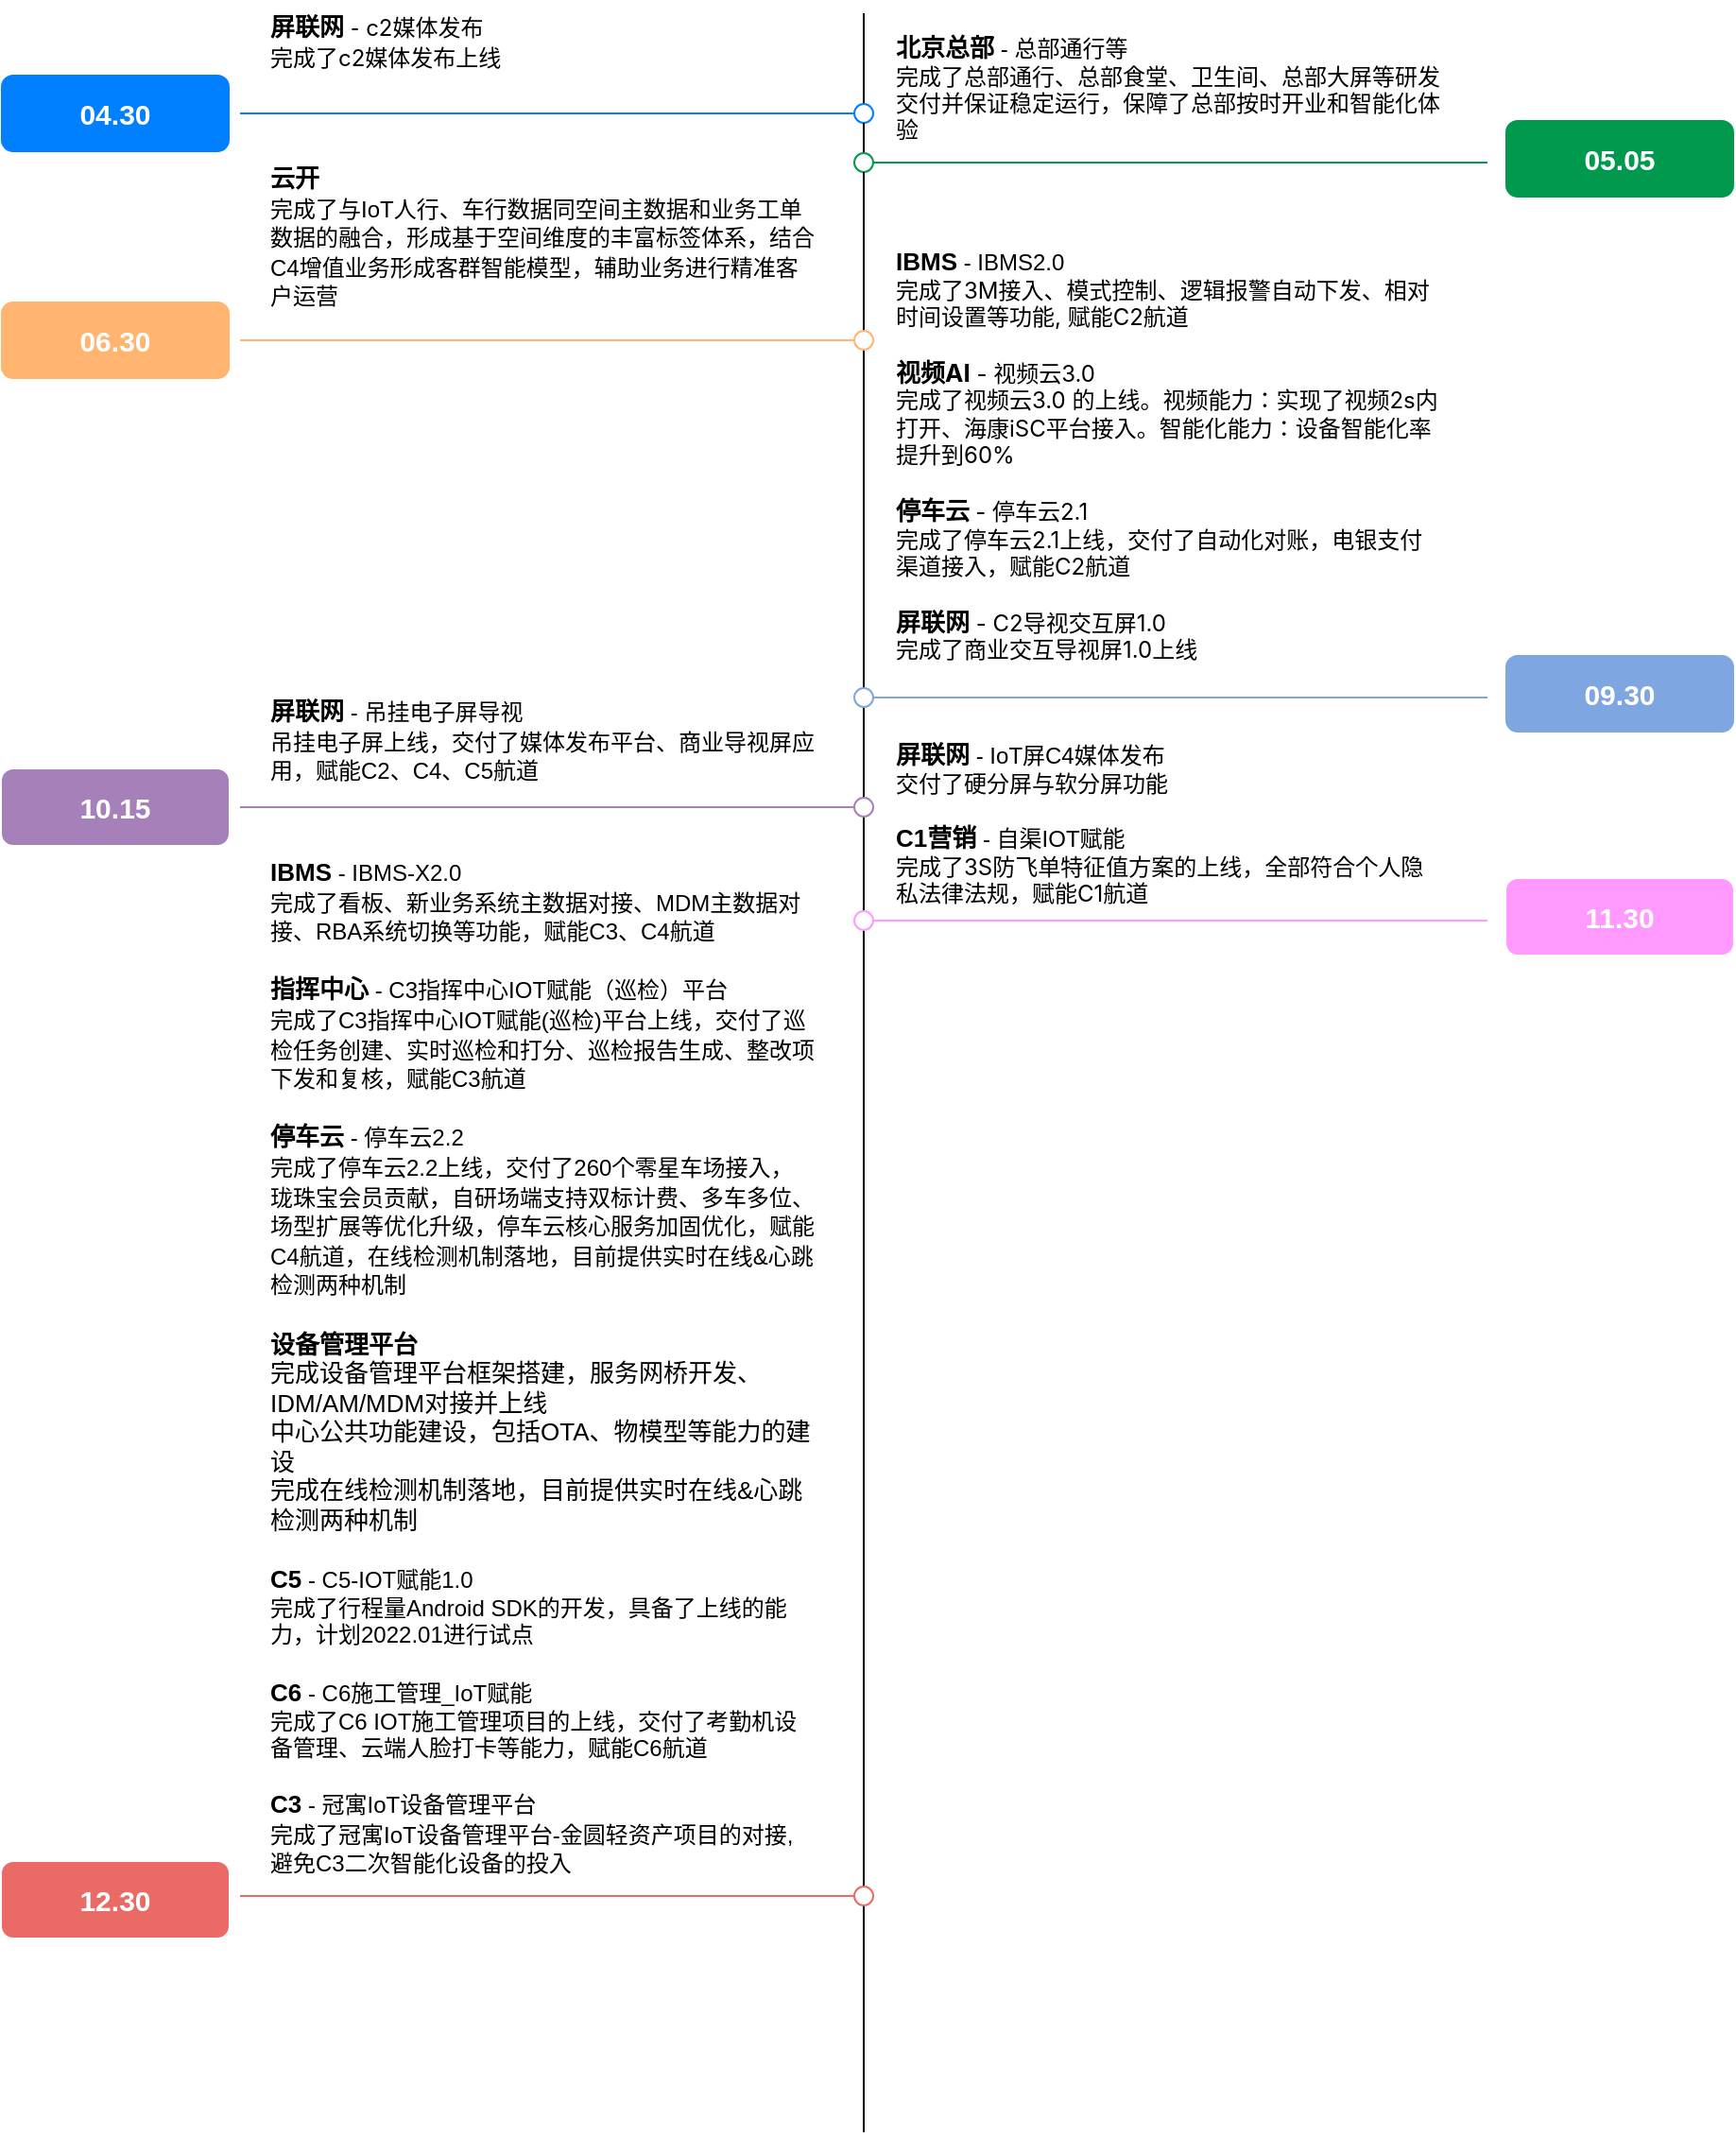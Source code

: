 <mxfile version="16.1.0" type="github">
  <diagram id="U9XBmQG3W3s0wvWKvl6n" name="Page-1">
    <mxGraphModel dx="1298" dy="834" grid="0" gridSize="10" guides="1" tooltips="1" connect="1" arrows="1" fold="1" page="0" pageScale="1" pageWidth="1169" pageHeight="827" background="#ffffff" math="0" shadow="0">
      <root>
        <mxCell id="0" />
        <mxCell id="1" parent="0" />
        <mxCell id="127NM03Vpmz33mGlXqdl-1" value="" style="endArrow=none;html=1;rounded=0;startArrow=none;" edge="1" parent="1" source="127NM03Vpmz33mGlXqdl-2">
          <mxGeometry width="50" height="50" relative="1" as="geometry">
            <mxPoint x="570" y="275" as="sourcePoint" />
            <mxPoint x="570" y="50" as="targetPoint" />
          </mxGeometry>
        </mxCell>
        <mxCell id="127NM03Vpmz33mGlXqdl-2" value="" style="ellipse;whiteSpace=wrap;html=1;aspect=fixed;strokeColor=#007FFF;" vertex="1" parent="1">
          <mxGeometry x="565" y="98" width="10" height="10" as="geometry" />
        </mxCell>
        <mxCell id="127NM03Vpmz33mGlXqdl-3" value="" style="endArrow=none;html=1;rounded=0;startArrow=none;" edge="1" parent="1" source="127NM03Vpmz33mGlXqdl-11" target="127NM03Vpmz33mGlXqdl-2">
          <mxGeometry width="50" height="50" relative="1" as="geometry">
            <mxPoint x="570" y="275" as="sourcePoint" />
            <mxPoint x="570" y="75" as="targetPoint" />
          </mxGeometry>
        </mxCell>
        <mxCell id="127NM03Vpmz33mGlXqdl-4" value="" style="endArrow=none;html=1;rounded=0;entryX=0;entryY=0.5;entryDx=0;entryDy=0;fillColor=#1ba1e2;strokeColor=#007FFF;" edge="1" parent="1">
          <mxGeometry width="50" height="50" relative="1" as="geometry">
            <mxPoint x="240" y="103" as="sourcePoint" />
            <mxPoint x="565" y="103" as="targetPoint" />
          </mxGeometry>
        </mxCell>
        <mxCell id="127NM03Vpmz33mGlXqdl-7" value="04.30" style="rounded=1;whiteSpace=wrap;html=1;fontSize=15;fontStyle=1;fillColor=#007FFF;fontColor=#ffffff;strokeColor=#007FFF;" vertex="1" parent="1">
          <mxGeometry x="114" y="83" width="120" height="40" as="geometry" />
        </mxCell>
        <mxCell id="127NM03Vpmz33mGlXqdl-9" value="&lt;font style=&quot;font-size: 13px&quot;&gt;&lt;b&gt;屏联网&lt;/b&gt; -&amp;nbsp;&lt;span style=&quot;font-size: 12px ; font-family: &amp;#34;larkhacksafarifont&amp;#34; , &amp;#34;larkemojifont&amp;#34; , &amp;#34;larkchinesequote&amp;#34; , &amp;#34;blinkmacsystemfont&amp;#34; , &amp;#34;helvetica neue&amp;#34; , &amp;#34;arial&amp;#34; , &amp;#34;segoe ui&amp;#34; , &amp;#34;pingfang sc&amp;#34; , &amp;#34;microsoft yahei&amp;#34; , &amp;#34;hiragino sans gb&amp;#34; , sans-serif , &amp;#34;apple color emoji&amp;#34; , &amp;#34;segoe ui emoji&amp;#34; , &amp;#34;segoe ui symbol&amp;#34; , &amp;#34;noto color emoji&amp;#34;&quot;&gt;c2媒体发布&lt;br&gt;&lt;/span&gt;&lt;span style=&quot;font-family: &amp;#34;larkhacksafarifont&amp;#34; , &amp;#34;larkemojifont&amp;#34; , &amp;#34;larkchinesequote&amp;#34; , &amp;#34;blinkmacsystemfont&amp;#34; , &amp;#34;helvetica neue&amp;#34; , &amp;#34;arial&amp;#34; , &amp;#34;segoe ui&amp;#34; , &amp;#34;pingfang sc&amp;#34; , &amp;#34;microsoft yahei&amp;#34; , &amp;#34;hiragino sans gb&amp;#34; , sans-serif , &amp;#34;apple color emoji&amp;#34; , &amp;#34;segoe ui emoji&amp;#34; , &amp;#34;segoe ui symbol&amp;#34; , &amp;#34;noto color emoji&amp;#34; ; font-size: 12px&quot;&gt;完成了c2媒体发布上线&lt;/span&gt;&lt;span style=&quot;font-size: 12px ; font-family: &amp;#34;larkhacksafarifont&amp;#34; , &amp;#34;larkemojifont&amp;#34; , &amp;#34;larkchinesequote&amp;#34; , &amp;#34;blinkmacsystemfont&amp;#34; , &amp;#34;helvetica neue&amp;#34; , &amp;#34;arial&amp;#34; , &amp;#34;segoe ui&amp;#34; , &amp;#34;pingfang sc&amp;#34; , &amp;#34;microsoft yahei&amp;#34; , &amp;#34;hiragino sans gb&amp;#34; , sans-serif , &amp;#34;apple color emoji&amp;#34; , &amp;#34;segoe ui emoji&amp;#34; , &amp;#34;segoe ui symbol&amp;#34; , &amp;#34;noto color emoji&amp;#34;&quot;&gt;&lt;br&gt;&lt;/span&gt;&lt;/font&gt;" style="text;html=1;strokeColor=none;fillColor=none;align=left;verticalAlign=top;whiteSpace=wrap;rounded=0;" vertex="1" parent="1">
          <mxGeometry x="254" y="43" width="290" height="40" as="geometry" />
        </mxCell>
        <mxCell id="127NM03Vpmz33mGlXqdl-11" value="" style="ellipse;whiteSpace=wrap;html=1;aspect=fixed;strokeColor=#00994D;" vertex="1" parent="1">
          <mxGeometry x="565" y="124" width="10" height="10" as="geometry" />
        </mxCell>
        <mxCell id="127NM03Vpmz33mGlXqdl-12" value="" style="endArrow=none;html=1;rounded=0;" edge="1" parent="1" target="127NM03Vpmz33mGlXqdl-11">
          <mxGeometry width="50" height="50" relative="1" as="geometry">
            <mxPoint x="570" y="1171" as="sourcePoint" />
            <mxPoint x="570" y="108" as="targetPoint" />
          </mxGeometry>
        </mxCell>
        <mxCell id="127NM03Vpmz33mGlXqdl-13" value="" style="endArrow=none;html=1;rounded=0;entryX=0;entryY=0.5;entryDx=0;entryDy=0;strokeColor=#00994D;" edge="1" parent="1">
          <mxGeometry width="50" height="50" relative="1" as="geometry">
            <mxPoint x="575" y="129" as="sourcePoint" />
            <mxPoint x="900" y="129" as="targetPoint" />
          </mxGeometry>
        </mxCell>
        <mxCell id="127NM03Vpmz33mGlXqdl-14" value="05.05" style="rounded=1;whiteSpace=wrap;html=1;fontSize=15;fontStyle=1;strokeColor=#00994D;fillColor=#00994D;fontColor=#FFFFFF;" vertex="1" parent="1">
          <mxGeometry x="910" y="107" width="120" height="40" as="geometry" />
        </mxCell>
        <mxCell id="127NM03Vpmz33mGlXqdl-15" value="&lt;font style=&quot;font-size: 12px&quot;&gt;&lt;b style=&quot;font-size: 13px&quot;&gt;北京总部&lt;/b&gt;&lt;font style=&quot;font-size: 12px&quot;&gt; - &lt;font style=&quot;font-size: 12px&quot;&gt;总部通行等&lt;/font&gt;&lt;br&gt;&lt;/font&gt;&lt;/font&gt;&lt;div id=&quot;_rWEobG3h&quot; class=&quot;editor-block text-block block-align-center hover focused&quot;&gt;&lt;div class=&quot;block-content text-element&quot;&gt;&lt;span class=&quot;&quot; style=&quot;font-family: &amp;#34;larkhacksafarifont&amp;#34; , &amp;#34;larkemojifont&amp;#34; , &amp;#34;larkchinesequote&amp;#34; , &amp;#34;blinkmacsystemfont&amp;#34; , &amp;#34;helvetica neue&amp;#34; , &amp;#34;arial&amp;#34; , &amp;#34;segoe ui&amp;#34; , &amp;#34;pingfang sc&amp;#34; , &amp;#34;microsoft yahei&amp;#34; , &amp;#34;hiragino sans gb&amp;#34; , sans-serif , &amp;#34;apple color emoji&amp;#34; , &amp;#34;segoe ui emoji&amp;#34; , &amp;#34;segoe ui symbol&amp;#34; , &amp;#34;noto color emoji&amp;#34;&quot;&gt;&lt;font style=&quot;font-size: 12px&quot;&gt;&lt;div id=&quot;_omE1CHAQ&quot; class=&quot;editor-block text-block focused hover&quot;&gt;&lt;div class=&quot;block-content text-element&quot;&gt;&lt;span&gt;完成了总部通行、总部食堂、卫生间、总部大屏等研发交付并保证稳定运行，保障了总部按时开业和智能化体验&lt;/span&gt;&lt;br&gt;&lt;/div&gt;&lt;/div&gt;&lt;/font&gt;&lt;/span&gt;&lt;/div&gt;&lt;/div&gt;" style="text;html=1;strokeColor=none;fillColor=none;align=left;verticalAlign=top;whiteSpace=wrap;rounded=0;" vertex="1" parent="1">
          <mxGeometry x="585" y="54" width="290" height="70" as="geometry" />
        </mxCell>
        <mxCell id="127NM03Vpmz33mGlXqdl-17" value="" style="ellipse;whiteSpace=wrap;html=1;aspect=fixed;strokeColor=#FFB570;" vertex="1" parent="1">
          <mxGeometry x="565" y="218" width="10" height="10" as="geometry" />
        </mxCell>
        <mxCell id="127NM03Vpmz33mGlXqdl-18" value="" style="endArrow=none;html=1;rounded=0;entryX=0;entryY=0.5;entryDx=0;entryDy=0;strokeColor=#FFB570;" edge="1" parent="1" target="127NM03Vpmz33mGlXqdl-17">
          <mxGeometry width="50" height="50" relative="1" as="geometry">
            <mxPoint x="240" y="223" as="sourcePoint" />
            <mxPoint x="550" y="223" as="targetPoint" />
          </mxGeometry>
        </mxCell>
        <mxCell id="127NM03Vpmz33mGlXqdl-19" value="06.30" style="rounded=1;whiteSpace=wrap;html=1;fontSize=15;fontStyle=1;strokeColor=#FFB570;fillColor=#FFB570;fontColor=#FFFFFF;" vertex="1" parent="1">
          <mxGeometry x="114" y="203" width="120" height="40" as="geometry" />
        </mxCell>
        <mxCell id="127NM03Vpmz33mGlXqdl-20" value="&lt;font style=&quot;font-size: 13px&quot;&gt;&lt;b&gt;云开&lt;br&gt;&lt;/b&gt;&lt;div id=&quot;_cfNobIR1&quot; class=&quot;editor-block text-block focused hover&quot;&gt;&lt;div class=&quot;block-content text-element&quot;&gt;&lt;span class=&quot;&quot; style=&quot;font-size: 12px&quot;&gt;完成了与IoT人行、车行数据同空间主数据和业务工单数据的融合，形成基于空间维度的丰富标签体系，结合C4增值业务形成客群智能模型，辅助业务进行精准客户运营&lt;/span&gt;&lt;/div&gt;&lt;/div&gt;&lt;/font&gt;" style="text;html=1;strokeColor=none;fillColor=none;align=left;verticalAlign=top;whiteSpace=wrap;rounded=0;" vertex="1" parent="1">
          <mxGeometry x="254" y="123" width="290" height="90" as="geometry" />
        </mxCell>
        <mxCell id="127NM03Vpmz33mGlXqdl-21" value="" style="ellipse;whiteSpace=wrap;html=1;aspect=fixed;strokeColor=#7EA6E0;" vertex="1" parent="1">
          <mxGeometry x="565" y="407" width="10" height="10" as="geometry" />
        </mxCell>
        <mxCell id="127NM03Vpmz33mGlXqdl-22" value="" style="endArrow=none;html=1;rounded=0;entryX=0;entryY=0.5;entryDx=0;entryDy=0;strokeColor=#7EA6E0;" edge="1" parent="1">
          <mxGeometry width="50" height="50" relative="1" as="geometry">
            <mxPoint x="575" y="412" as="sourcePoint" />
            <mxPoint x="900" y="412" as="targetPoint" />
          </mxGeometry>
        </mxCell>
        <mxCell id="127NM03Vpmz33mGlXqdl-23" value="09.30" style="rounded=1;whiteSpace=wrap;html=1;fontSize=15;fontStyle=1;strokeColor=#7EA6E0;fillColor=#7EA6E0;fontColor=#FFFFFF;" vertex="1" parent="1">
          <mxGeometry x="910" y="390" width="120" height="40" as="geometry" />
        </mxCell>
        <mxCell id="127NM03Vpmz33mGlXqdl-24" value="&lt;font&gt;&lt;font style=&quot;font-size: 13px&quot;&gt;&lt;b&gt;IBMS&lt;/b&gt;&lt;/font&gt;&lt;font style=&quot;font-size: 12px&quot;&gt; - IBMS2.0&lt;br&gt;&lt;/font&gt;&lt;/font&gt;&lt;div id=&quot;_rWEobG3h&quot; class=&quot;editor-block text-block block-align-center hover focused&quot;&gt;&lt;div class=&quot;block-content text-element&quot;&gt;&lt;span class=&quot;&quot;&gt;&lt;font&gt;&lt;div id=&quot;_omE1CHAQ&quot; class=&quot;editor-block text-block focused hover&quot;&gt;&lt;div class=&quot;block-content text-element&quot;&gt;&lt;div id=&quot;_SmjxxDcZ&quot; class=&quot;editor-block text-block focused hover&quot;&gt;&lt;div class=&quot;block-content text-element&quot; style=&quot;font-family: &amp;#34;larkhacksafarifont&amp;#34; , &amp;#34;larkemojifont&amp;#34; , &amp;#34;larkchinesequote&amp;#34; , &amp;#34;blinkmacsystemfont&amp;#34; , &amp;#34;helvetica neue&amp;#34; , &amp;#34;arial&amp;#34; , &amp;#34;segoe ui&amp;#34; , &amp;#34;pingfang sc&amp;#34; , &amp;#34;microsoft yahei&amp;#34; , &amp;#34;hiragino sans gb&amp;#34; , sans-serif , &amp;#34;apple color emoji&amp;#34; , &amp;#34;segoe ui emoji&amp;#34; , &amp;#34;segoe ui symbol&amp;#34; , &amp;#34;noto color emoji&amp;#34; ; font-size: 12px&quot;&gt;&lt;span class=&quot;&quot; style=&quot;font-family: &amp;#34;larkhacksafarifont&amp;#34; , &amp;#34;larkemojifont&amp;#34; , &amp;#34;larkchinesequote&amp;#34; , &amp;#34;blinkmacsystemfont&amp;#34; , &amp;#34;helvetica neue&amp;#34; , &amp;#34;arial&amp;#34; , &amp;#34;segoe ui&amp;#34; , &amp;#34;pingfang sc&amp;#34; , &amp;#34;microsoft yahei&amp;#34; , &amp;#34;hiragino sans gb&amp;#34; , sans-serif , &amp;#34;apple color emoji&amp;#34; , &amp;#34;segoe ui emoji&amp;#34; , &amp;#34;segoe ui symbol&amp;#34; , &amp;#34;noto color emoji&amp;#34;&quot;&gt;完成了3M接入&lt;/span&gt;&lt;span class=&quot;&quot;&gt;、&lt;/span&gt;&lt;span class=&quot;&quot; style=&quot;font-family: &amp;#34;larkhacksafarifont&amp;#34; , &amp;#34;larkemojifont&amp;#34; , &amp;#34;larkchinesequote&amp;#34; , &amp;#34;blinkmacsystemfont&amp;#34; , &amp;#34;helvetica neue&amp;#34; , &amp;#34;arial&amp;#34; , &amp;#34;segoe ui&amp;#34; , &amp;#34;pingfang sc&amp;#34; , &amp;#34;microsoft yahei&amp;#34; , &amp;#34;hiragino sans gb&amp;#34; , sans-serif , &amp;#34;apple color emoji&amp;#34; , &amp;#34;segoe ui emoji&amp;#34; , &amp;#34;segoe ui symbol&amp;#34; , &amp;#34;noto color emoji&amp;#34;&quot;&gt;模式控制&lt;/span&gt;&lt;span class=&quot;&quot;&gt;、&lt;/span&gt;&lt;span class=&quot;&quot; style=&quot;font-family: &amp;#34;larkhacksafarifont&amp;#34; , &amp;#34;larkemojifont&amp;#34; , &amp;#34;larkchinesequote&amp;#34; , &amp;#34;blinkmacsystemfont&amp;#34; , &amp;#34;helvetica neue&amp;#34; , &amp;#34;arial&amp;#34; , &amp;#34;segoe ui&amp;#34; , &amp;#34;pingfang sc&amp;#34; , &amp;#34;microsoft yahei&amp;#34; , &amp;#34;hiragino sans gb&amp;#34; , sans-serif , &amp;#34;apple color emoji&amp;#34; , &amp;#34;segoe ui emoji&amp;#34; , &amp;#34;segoe ui symbol&amp;#34; , &amp;#34;noto color emoji&amp;#34;&quot;&gt;逻辑报警自动下发&lt;/span&gt;&lt;span class=&quot;&quot;&gt;、&lt;/span&gt;&lt;span class=&quot;&quot; style=&quot;font-family: &amp;#34;larkhacksafarifont&amp;#34; , &amp;#34;larkemojifont&amp;#34; , &amp;#34;larkchinesequote&amp;#34; , &amp;#34;blinkmacsystemfont&amp;#34; , &amp;#34;helvetica neue&amp;#34; , &amp;#34;arial&amp;#34; , &amp;#34;segoe ui&amp;#34; , &amp;#34;pingfang sc&amp;#34; , &amp;#34;microsoft yahei&amp;#34; , &amp;#34;hiragino sans gb&amp;#34; , sans-serif , &amp;#34;apple color emoji&amp;#34; , &amp;#34;segoe ui emoji&amp;#34; , &amp;#34;segoe ui symbol&amp;#34; , &amp;#34;noto color emoji&amp;#34;&quot;&gt;相对时间设置等功能, 赋能C2航道&lt;/span&gt;&lt;/div&gt;&lt;div class=&quot;block-content text-element&quot; style=&quot;font-family: &amp;#34;larkhacksafarifont&amp;#34; , &amp;#34;larkemojifont&amp;#34; , &amp;#34;larkchinesequote&amp;#34; , &amp;#34;blinkmacsystemfont&amp;#34; , &amp;#34;helvetica neue&amp;#34; , &amp;#34;arial&amp;#34; , &amp;#34;segoe ui&amp;#34; , &amp;#34;pingfang sc&amp;#34; , &amp;#34;microsoft yahei&amp;#34; , &amp;#34;hiragino sans gb&amp;#34; , sans-serif , &amp;#34;apple color emoji&amp;#34; , &amp;#34;segoe ui emoji&amp;#34; , &amp;#34;segoe ui symbol&amp;#34; , &amp;#34;noto color emoji&amp;#34; ; font-size: 12px&quot;&gt;&lt;span class=&quot;&quot; style=&quot;font-family: &amp;#34;larkhacksafarifont&amp;#34; , &amp;#34;larkemojifont&amp;#34; , &amp;#34;larkchinesequote&amp;#34; , &amp;#34;blinkmacsystemfont&amp;#34; , &amp;#34;helvetica neue&amp;#34; , &amp;#34;arial&amp;#34; , &amp;#34;segoe ui&amp;#34; , &amp;#34;pingfang sc&amp;#34; , &amp;#34;microsoft yahei&amp;#34; , &amp;#34;hiragino sans gb&amp;#34; , sans-serif , &amp;#34;apple color emoji&amp;#34; , &amp;#34;segoe ui emoji&amp;#34; , &amp;#34;segoe ui symbol&amp;#34; , &amp;#34;noto color emoji&amp;#34;&quot;&gt;&lt;br&gt;&lt;/span&gt;&lt;/div&gt;&lt;div class=&quot;block-content text-element&quot; style=&quot;font-family: &amp;#34;larkhacksafarifont&amp;#34; , &amp;#34;larkemojifont&amp;#34; , &amp;#34;larkchinesequote&amp;#34; , &amp;#34;blinkmacsystemfont&amp;#34; , &amp;#34;helvetica neue&amp;#34; , &amp;#34;arial&amp;#34; , &amp;#34;segoe ui&amp;#34; , &amp;#34;pingfang sc&amp;#34; , &amp;#34;microsoft yahei&amp;#34; , &amp;#34;hiragino sans gb&amp;#34; , sans-serif , &amp;#34;apple color emoji&amp;#34; , &amp;#34;segoe ui emoji&amp;#34; , &amp;#34;segoe ui symbol&amp;#34; , &amp;#34;noto color emoji&amp;#34;&quot;&gt;&lt;span class=&quot;&quot; style=&quot;font-family: &amp;#34;larkhacksafarifont&amp;#34; , &amp;#34;larkemojifont&amp;#34; , &amp;#34;larkchinesequote&amp;#34; , &amp;#34;blinkmacsystemfont&amp;#34; , &amp;#34;helvetica neue&amp;#34; , &amp;#34;arial&amp;#34; , &amp;#34;segoe ui&amp;#34; , &amp;#34;pingfang sc&amp;#34; , &amp;#34;microsoft yahei&amp;#34; , &amp;#34;hiragino sans gb&amp;#34; , sans-serif , &amp;#34;apple color emoji&amp;#34; , &amp;#34;segoe ui emoji&amp;#34; , &amp;#34;segoe ui symbol&amp;#34; , &amp;#34;noto color emoji&amp;#34;&quot;&gt;&lt;b&gt;&lt;font style=&quot;font-size: 13px&quot;&gt;视频AI&lt;/font&gt;&lt;/b&gt; - 视频云3.0&lt;/span&gt;&lt;/div&gt;&lt;div class=&quot;block-content text-element&quot;&gt;&lt;span class=&quot;&quot;&gt;&lt;div id=&quot;_ofBOjhDm&quot; class=&quot;editor-block text-block hover focused&quot;&gt;&lt;div class=&quot;block-content text-element&quot; style=&quot;font-family: &amp;#34;larkhacksafarifont&amp;#34; , &amp;#34;larkemojifont&amp;#34; , &amp;#34;larkchinesequote&amp;#34; , &amp;#34;blinkmacsystemfont&amp;#34; , &amp;#34;helvetica neue&amp;#34; , &amp;#34;arial&amp;#34; , &amp;#34;segoe ui&amp;#34; , &amp;#34;pingfang sc&amp;#34; , &amp;#34;microsoft yahei&amp;#34; , &amp;#34;hiragino sans gb&amp;#34; , sans-serif , &amp;#34;apple color emoji&amp;#34; , &amp;#34;segoe ui emoji&amp;#34; , &amp;#34;segoe ui symbol&amp;#34; , &amp;#34;noto color emoji&amp;#34; ; font-size: 12px&quot;&gt;&lt;span class=&quot;&quot;&gt;完成了视频云3.0 的上线。视频能力：实现了视频2s内打开、海康iSC平台接入。智能化能力：设备智能化率提升到60%&lt;/span&gt;&lt;/div&gt;&lt;div class=&quot;block-content text-element&quot; style=&quot;font-family: &amp;#34;larkhacksafarifont&amp;#34; , &amp;#34;larkemojifont&amp;#34; , &amp;#34;larkchinesequote&amp;#34; , &amp;#34;blinkmacsystemfont&amp;#34; , &amp;#34;helvetica neue&amp;#34; , &amp;#34;arial&amp;#34; , &amp;#34;segoe ui&amp;#34; , &amp;#34;pingfang sc&amp;#34; , &amp;#34;microsoft yahei&amp;#34; , &amp;#34;hiragino sans gb&amp;#34; , sans-serif , &amp;#34;apple color emoji&amp;#34; , &amp;#34;segoe ui emoji&amp;#34; , &amp;#34;segoe ui symbol&amp;#34; , &amp;#34;noto color emoji&amp;#34; ; font-size: 12px&quot;&gt;&lt;span class=&quot;&quot;&gt;&lt;br&gt;&lt;/span&gt;&lt;/div&gt;&lt;div class=&quot;block-content text-element&quot; style=&quot;font-family: &amp;#34;larkhacksafarifont&amp;#34; , &amp;#34;larkemojifont&amp;#34; , &amp;#34;larkchinesequote&amp;#34; , &amp;#34;blinkmacsystemfont&amp;#34; , &amp;#34;helvetica neue&amp;#34; , &amp;#34;arial&amp;#34; , &amp;#34;segoe ui&amp;#34; , &amp;#34;pingfang sc&amp;#34; , &amp;#34;microsoft yahei&amp;#34; , &amp;#34;hiragino sans gb&amp;#34; , sans-serif , &amp;#34;apple color emoji&amp;#34; , &amp;#34;segoe ui emoji&amp;#34; , &amp;#34;segoe ui symbol&amp;#34; , &amp;#34;noto color emoji&amp;#34;&quot;&gt;&lt;span class=&quot;&quot;&gt;&lt;b&gt;&lt;font style=&quot;font-size: 13px&quot;&gt;停车云 &lt;/font&gt;&lt;/b&gt;- 停车云2.1&lt;/span&gt;&lt;/div&gt;&lt;div class=&quot;block-content text-element&quot;&gt;&lt;span class=&quot;&quot;&gt;&lt;div id=&quot;_CQt7VIIn&quot; class=&quot;editor-block text-block hover focused&quot;&gt;&lt;div class=&quot;block-content text-element&quot; style=&quot;font-family: &amp;#34;larkhacksafarifont&amp;#34; , &amp;#34;larkemojifont&amp;#34; , &amp;#34;larkchinesequote&amp;#34; , &amp;#34;blinkmacsystemfont&amp;#34; , &amp;#34;helvetica neue&amp;#34; , &amp;#34;arial&amp;#34; , &amp;#34;segoe ui&amp;#34; , &amp;#34;pingfang sc&amp;#34; , &amp;#34;microsoft yahei&amp;#34; , &amp;#34;hiragino sans gb&amp;#34; , sans-serif , &amp;#34;apple color emoji&amp;#34; , &amp;#34;segoe ui emoji&amp;#34; , &amp;#34;segoe ui symbol&amp;#34; , &amp;#34;noto color emoji&amp;#34; ; font-size: 12px&quot;&gt;&lt;span class=&quot;&quot;&gt;完成了停车云2.1上线，交付了自动化对账，电银支付渠道接入，赋能C2航道&lt;/span&gt;&lt;/div&gt;&lt;div class=&quot;block-content text-element&quot; style=&quot;font-family: &amp;#34;larkhacksafarifont&amp;#34; , &amp;#34;larkemojifont&amp;#34; , &amp;#34;larkchinesequote&amp;#34; , &amp;#34;blinkmacsystemfont&amp;#34; , &amp;#34;helvetica neue&amp;#34; , &amp;#34;arial&amp;#34; , &amp;#34;segoe ui&amp;#34; , &amp;#34;pingfang sc&amp;#34; , &amp;#34;microsoft yahei&amp;#34; , &amp;#34;hiragino sans gb&amp;#34; , sans-serif , &amp;#34;apple color emoji&amp;#34; , &amp;#34;segoe ui emoji&amp;#34; , &amp;#34;segoe ui symbol&amp;#34; , &amp;#34;noto color emoji&amp;#34; ; font-size: 12px&quot;&gt;&lt;span class=&quot;&quot;&gt;&lt;br&gt;&lt;/span&gt;&lt;/div&gt;&lt;div class=&quot;block-content text-element&quot; style=&quot;font-family: &amp;#34;larkhacksafarifont&amp;#34; , &amp;#34;larkemojifont&amp;#34; , &amp;#34;larkchinesequote&amp;#34; , &amp;#34;blinkmacsystemfont&amp;#34; , &amp;#34;helvetica neue&amp;#34; , &amp;#34;arial&amp;#34; , &amp;#34;segoe ui&amp;#34; , &amp;#34;pingfang sc&amp;#34; , &amp;#34;microsoft yahei&amp;#34; , &amp;#34;hiragino sans gb&amp;#34; , sans-serif , &amp;#34;apple color emoji&amp;#34; , &amp;#34;segoe ui emoji&amp;#34; , &amp;#34;segoe ui symbol&amp;#34; , &amp;#34;noto color emoji&amp;#34;&quot;&gt;&lt;span class=&quot;&quot;&gt;&lt;b&gt;&lt;font style=&quot;font-size: 13px&quot;&gt;屏联网&lt;/font&gt;&lt;/b&gt; -&amp;nbsp;C2导视交互屏1.0&lt;/span&gt;&lt;/div&gt;&lt;div class=&quot;block-content text-element&quot;&gt;&lt;span class=&quot;&quot;&gt;&lt;font face=&quot;larkhacksafarifont, larkemojifont, larkchinesequote, blinkmacsystemfont, helvetica neue, arial, segoe ui, pingfang sc, microsoft yahei, hiragino sans gb, sans-serif, apple color emoji, segoe ui emoji, segoe ui symbol, noto color emoji&quot;&gt;完成了商业交互导视屏1.0上线&lt;/font&gt;&lt;br&gt;&lt;/span&gt;&lt;/div&gt;&lt;/div&gt;&lt;/span&gt;&lt;/div&gt;&lt;/div&gt;&lt;/span&gt;&lt;/div&gt;&lt;/div&gt;&lt;/div&gt;&lt;/div&gt;&lt;/font&gt;&lt;/span&gt;&lt;/div&gt;&lt;/div&gt;" style="text;html=1;strokeColor=none;fillColor=none;align=left;verticalAlign=top;whiteSpace=wrap;rounded=0;" vertex="1" parent="1">
          <mxGeometry x="585" y="167" width="290" height="240" as="geometry" />
        </mxCell>
        <mxCell id="127NM03Vpmz33mGlXqdl-25" value="" style="ellipse;whiteSpace=wrap;html=1;aspect=fixed;strokeColor=#A680B8;" vertex="1" parent="1">
          <mxGeometry x="565" y="465" width="10" height="10" as="geometry" />
        </mxCell>
        <mxCell id="127NM03Vpmz33mGlXqdl-26" value="" style="endArrow=none;html=1;rounded=0;entryX=0;entryY=0.5;entryDx=0;entryDy=0;strokeColor=#A680B8;" edge="1" parent="1" target="127NM03Vpmz33mGlXqdl-25">
          <mxGeometry width="50" height="50" relative="1" as="geometry">
            <mxPoint x="240" y="470" as="sourcePoint" />
            <mxPoint x="550" y="470" as="targetPoint" />
          </mxGeometry>
        </mxCell>
        <mxCell id="127NM03Vpmz33mGlXqdl-27" value="10.15" style="rounded=1;whiteSpace=wrap;html=1;fontSize=15;fontStyle=1;strokeColor=none;fillColor=#A680B8;fontColor=#FFFFFF;" vertex="1" parent="1">
          <mxGeometry x="114" y="450" width="120" height="40" as="geometry" />
        </mxCell>
        <mxCell id="127NM03Vpmz33mGlXqdl-28" value="&lt;font&gt;&lt;b&gt;&lt;font style=&quot;font-size: 13px&quot;&gt;屏联网&lt;/font&gt;&lt;/b&gt; - &lt;span style=&quot;font-size: 12px&quot;&gt;吊挂电子屏导视&lt;/span&gt;&lt;br&gt;&lt;div id=&quot;_cfNobIR1&quot; class=&quot;editor-block text-block focused hover&quot; style=&quot;font-size: 13px&quot;&gt;&lt;div class=&quot;block-content text-element&quot;&gt;&lt;span class=&quot;&quot; style=&quot;font-size: 12px&quot;&gt;吊挂电子屏上线，交付了媒体发布平台、商业导视屏应用，赋能C2、C4、C5航道&lt;/span&gt;&lt;/div&gt;&lt;/div&gt;&lt;/font&gt;" style="text;html=1;strokeColor=none;fillColor=none;align=left;verticalAlign=top;whiteSpace=wrap;rounded=0;" vertex="1" parent="1">
          <mxGeometry x="254" y="405" width="290" height="60" as="geometry" />
        </mxCell>
        <mxCell id="127NM03Vpmz33mGlXqdl-29" value="" style="ellipse;whiteSpace=wrap;html=1;aspect=fixed;strokeColor=#FF99FF;" vertex="1" parent="1">
          <mxGeometry x="565" y="525" width="10" height="10" as="geometry" />
        </mxCell>
        <mxCell id="127NM03Vpmz33mGlXqdl-30" value="" style="endArrow=none;html=1;rounded=0;entryX=0;entryY=0.5;entryDx=0;entryDy=0;strokeColor=#FF99FF;" edge="1" parent="1">
          <mxGeometry width="50" height="50" relative="1" as="geometry">
            <mxPoint x="575" y="530" as="sourcePoint" />
            <mxPoint x="900" y="530" as="targetPoint" />
          </mxGeometry>
        </mxCell>
        <mxCell id="127NM03Vpmz33mGlXqdl-31" value="11.30" style="rounded=1;whiteSpace=wrap;html=1;fontSize=15;fontStyle=1;strokeColor=none;fillColor=#FF99FF;fontColor=#FFFFFF;" vertex="1" parent="1">
          <mxGeometry x="910" y="508" width="120" height="40" as="geometry" />
        </mxCell>
        <mxCell id="127NM03Vpmz33mGlXqdl-32" value="&lt;font&gt;&lt;font style=&quot;font-size: 13px&quot;&gt;&lt;b&gt;屏联网&lt;/b&gt;&lt;/font&gt;&lt;font style=&quot;font-size: 12px&quot;&gt;&amp;nbsp;-&amp;nbsp;IoT屏C4媒体发布&lt;br&gt;&lt;/font&gt;&lt;/font&gt;&lt;div id=&quot;_rWEobG3h&quot; class=&quot;editor-block text-block block-align-center hover focused&quot;&gt;&lt;div class=&quot;block-content text-element&quot;&gt;&lt;span class=&quot;&quot; style=&quot;font-family: &amp;#34;larkhacksafarifont&amp;#34; , &amp;#34;larkemojifont&amp;#34; , &amp;#34;larkchinesequote&amp;#34; , &amp;#34;blinkmacsystemfont&amp;#34; , &amp;#34;helvetica neue&amp;#34; , &amp;#34;arial&amp;#34; , &amp;#34;segoe ui&amp;#34; , &amp;#34;pingfang sc&amp;#34; , &amp;#34;microsoft yahei&amp;#34; , &amp;#34;hiragino sans gb&amp;#34; , sans-serif , &amp;#34;apple color emoji&amp;#34; , &amp;#34;segoe ui emoji&amp;#34; , &amp;#34;segoe ui symbol&amp;#34; , &amp;#34;noto color emoji&amp;#34;&quot;&gt;&lt;font&gt;&lt;div id=&quot;_omE1CHAQ&quot; class=&quot;editor-block text-block focused hover&quot;&gt;&lt;div class=&quot;block-content text-element&quot;&gt;&lt;div id=&quot;_IHgIGYwM&quot; class=&quot;editor-block text-block focused hover&quot;&gt;&lt;div class=&quot;block-content text-element&quot; style=&quot;font-size: 12px&quot;&gt;&lt;span class=&quot;&quot; style=&quot;font-family: &amp;#34;larkhacksafarifont&amp;#34; , &amp;#34;larkemojifont&amp;#34; , &amp;#34;larkchinesequote&amp;#34; , &amp;#34;blinkmacsystemfont&amp;#34; , &amp;#34;helvetica neue&amp;#34; , &amp;#34;arial&amp;#34; , &amp;#34;segoe ui&amp;#34; , &amp;#34;pingfang sc&amp;#34; , &amp;#34;microsoft yahei&amp;#34; , &amp;#34;hiragino sans gb&amp;#34; , sans-serif , &amp;#34;apple color emoji&amp;#34; , &amp;#34;segoe ui emoji&amp;#34; , &amp;#34;segoe ui symbol&amp;#34; , &amp;#34;noto color emoji&amp;#34;&quot;&gt;交付了硬分屏与软分屏功能&lt;/span&gt;&lt;/div&gt;&lt;div class=&quot;block-content text-element&quot; style=&quot;font-size: 12px&quot;&gt;&lt;span class=&quot;&quot; style=&quot;font-family: &amp;#34;larkhacksafarifont&amp;#34; , &amp;#34;larkemojifont&amp;#34; , &amp;#34;larkchinesequote&amp;#34; , &amp;#34;blinkmacsystemfont&amp;#34; , &amp;#34;helvetica neue&amp;#34; , &amp;#34;arial&amp;#34; , &amp;#34;segoe ui&amp;#34; , &amp;#34;pingfang sc&amp;#34; , &amp;#34;microsoft yahei&amp;#34; , &amp;#34;hiragino sans gb&amp;#34; , sans-serif , &amp;#34;apple color emoji&amp;#34; , &amp;#34;segoe ui emoji&amp;#34; , &amp;#34;segoe ui symbol&amp;#34; , &amp;#34;noto color emoji&amp;#34;&quot;&gt;&lt;br&gt;&lt;/span&gt;&lt;/div&gt;&lt;div class=&quot;block-content text-element&quot;&gt;&lt;span class=&quot;&quot; style=&quot;font-family: &amp;#34;larkhacksafarifont&amp;#34; , &amp;#34;larkemojifont&amp;#34; , &amp;#34;larkchinesequote&amp;#34; , &amp;#34;blinkmacsystemfont&amp;#34; , &amp;#34;helvetica neue&amp;#34; , &amp;#34;arial&amp;#34; , &amp;#34;segoe ui&amp;#34; , &amp;#34;pingfang sc&amp;#34; , &amp;#34;microsoft yahei&amp;#34; , &amp;#34;hiragino sans gb&amp;#34; , sans-serif , &amp;#34;apple color emoji&amp;#34; , &amp;#34;segoe ui emoji&amp;#34; , &amp;#34;segoe ui symbol&amp;#34; , &amp;#34;noto color emoji&amp;#34;&quot;&gt;&lt;font style=&quot;font-family: &amp;#34;helvetica&amp;#34;&quot;&gt;&lt;span style=&quot;font-size: 13px&quot;&gt;&lt;b&gt;C1营销&lt;/b&gt;&lt;/span&gt; -&amp;nbsp;自渠IOT赋能&lt;br&gt;&lt;/font&gt;&lt;div id=&quot;_rWEobG3h&quot; class=&quot;editor-block text-block block-align-center hover focused&quot; style=&quot;font-size: 12px ; font-family: &amp;#34;helvetica&amp;#34;&quot;&gt;&lt;div class=&quot;block-content text-element&quot;&gt;&lt;span class=&quot;&quot; style=&quot;font-family: &amp;#34;larkhacksafarifont&amp;#34; , &amp;#34;larkemojifont&amp;#34; , &amp;#34;larkchinesequote&amp;#34; , &amp;#34;blinkmacsystemfont&amp;#34; , &amp;#34;helvetica neue&amp;#34; , &amp;#34;arial&amp;#34; , &amp;#34;segoe ui&amp;#34; , &amp;#34;pingfang sc&amp;#34; , &amp;#34;microsoft yahei&amp;#34; , &amp;#34;hiragino sans gb&amp;#34; , sans-serif , &amp;#34;apple color emoji&amp;#34; , &amp;#34;segoe ui emoji&amp;#34; , &amp;#34;segoe ui symbol&amp;#34; , &amp;#34;noto color emoji&amp;#34;&quot;&gt;&lt;div id=&quot;_omE1CHAQ&quot; class=&quot;editor-block text-block focused hover&quot;&gt;&lt;div class=&quot;block-content text-element&quot;&gt;&lt;div id=&quot;_IHgIGYwM&quot; class=&quot;editor-block text-block focused hover&quot;&gt;&lt;div class=&quot;block-content text-element&quot;&gt;&lt;span class=&quot;&quot;&gt;完成了3S防飞单特征值方案的上线，全部符合个人隐私法律法规，赋能C1航道&lt;/span&gt;&lt;/div&gt;&lt;/div&gt;&lt;/div&gt;&lt;/div&gt;&lt;/span&gt;&lt;/div&gt;&lt;/div&gt;&lt;/span&gt;&lt;/div&gt;&lt;/div&gt;&lt;/div&gt;&lt;/div&gt;&lt;/font&gt;&lt;/span&gt;&lt;/div&gt;&lt;/div&gt;" style="text;html=1;strokeColor=none;fillColor=none;align=left;verticalAlign=top;whiteSpace=wrap;rounded=0;" vertex="1" parent="1">
          <mxGeometry x="585" y="428" width="290" height="95" as="geometry" />
        </mxCell>
        <mxCell id="127NM03Vpmz33mGlXqdl-33" value="" style="ellipse;whiteSpace=wrap;html=1;aspect=fixed;strokeColor=#EA6B66;" vertex="1" parent="1">
          <mxGeometry x="565" y="1041" width="10" height="10" as="geometry" />
        </mxCell>
        <mxCell id="127NM03Vpmz33mGlXqdl-34" value="" style="endArrow=none;html=1;rounded=0;entryX=0;entryY=0.5;entryDx=0;entryDy=0;strokeColor=#EA6B66;" edge="1" parent="1" target="127NM03Vpmz33mGlXqdl-33">
          <mxGeometry width="50" height="50" relative="1" as="geometry">
            <mxPoint x="240" y="1046" as="sourcePoint" />
            <mxPoint x="550" y="1046" as="targetPoint" />
          </mxGeometry>
        </mxCell>
        <mxCell id="127NM03Vpmz33mGlXqdl-35" value="12.30" style="rounded=1;whiteSpace=wrap;html=1;strokeColor=none;fillColor=#EA6B66;fontColor=#FFFFFF;fontStyle=1;fontSize=15;" vertex="1" parent="1">
          <mxGeometry x="114" y="1028" width="120" height="40" as="geometry" />
        </mxCell>
        <mxCell id="127NM03Vpmz33mGlXqdl-36" value="&lt;font&gt;&lt;span style=&quot;font-size: 13px&quot;&gt;&lt;b&gt;IBMS&lt;/b&gt;&lt;/span&gt; - IBMS-X2.0&lt;br&gt;&lt;div id=&quot;_cfNobIR1&quot; class=&quot;editor-block text-block focused hover&quot;&gt;&lt;div class=&quot;block-content text-element&quot; style=&quot;font-size: 13px&quot;&gt;&lt;span class=&quot;&quot; style=&quot;font-size: 12px&quot;&gt;完成了看板、新业务系统主数据对接、MDM主数据对接、RBA系统切换等功能，赋能C3、C4航道&lt;/span&gt;&lt;/div&gt;&lt;div class=&quot;block-content text-element&quot; style=&quot;font-size: 13px&quot;&gt;&lt;span class=&quot;&quot; style=&quot;font-size: 12px&quot;&gt;&lt;br&gt;&lt;/span&gt;&lt;/div&gt;&lt;div class=&quot;block-content text-element&quot;&gt;&lt;span class=&quot;&quot; style=&quot;font-size: 13px&quot;&gt;&lt;b&gt;指挥中心&lt;/b&gt;&lt;/span&gt;&lt;span class=&quot;&quot;&gt; - C3指挥中心IOT赋能（巡检）平台&lt;br&gt;&lt;div id=&quot;_cfNobIR1&quot; class=&quot;editor-block text-block focused hover&quot;&gt;&lt;div class=&quot;block-content text-element&quot; style=&quot;font-size: 13px&quot;&gt;&lt;span class=&quot;&quot; style=&quot;font-size: 12px&quot;&gt;完成了C3指挥中心IOT赋能(巡检)平台上线，交付了巡检任务创建、实时巡检和打分、巡检报告生成、整改项下发和复核，赋能C3航道&lt;/span&gt;&lt;/div&gt;&lt;div class=&quot;block-content text-element&quot; style=&quot;font-size: 13px&quot;&gt;&lt;span class=&quot;&quot; style=&quot;font-size: 12px&quot;&gt;&lt;br&gt;&lt;/span&gt;&lt;/div&gt;&lt;div class=&quot;block-content text-element&quot;&gt;&lt;span class=&quot;&quot; style=&quot;font-size: 13px&quot;&gt;&lt;b&gt;停车云&lt;/b&gt;&lt;/span&gt;&lt;span class=&quot;&quot;&gt; - 停车云2.2&lt;br&gt;&lt;div id=&quot;_cfNobIR1&quot; class=&quot;editor-block text-block focused hover&quot;&gt;&lt;div class=&quot;block-content text-element&quot; style=&quot;font-size: 13px&quot;&gt;&lt;span class=&quot;&quot; style=&quot;font-size: 12px&quot;&gt;完成了停车云2.2上线，交付了260个零星车场接入，珑珠宝会员贡献，自研场端支持双标计费、多车多位、场型扩展等优化升级，停车云核心服务加固优化，赋能C4航道，在线检测机制落地，目前提供实时在线&amp;amp;心跳检测两种机制&lt;/span&gt;&lt;/div&gt;&lt;div class=&quot;block-content text-element&quot; style=&quot;font-size: 13px&quot;&gt;&lt;span class=&quot;&quot; style=&quot;font-size: 12px&quot;&gt;&lt;br&gt;&lt;/span&gt;&lt;/div&gt;&lt;div class=&quot;block-content text-element&quot;&gt;&lt;span class=&quot;&quot; style=&quot;font-size: 13px&quot;&gt;&lt;b&gt;设备管理平台&lt;/b&gt;&lt;/span&gt;&lt;span class=&quot;&quot;&gt;&lt;br&gt;&lt;div id=&quot;_cfNobIR1&quot; class=&quot;editor-block text-block focused hover&quot;&gt;&lt;div class=&quot;block-content text-element&quot; style=&quot;font-size: 13px&quot;&gt;&lt;div class=&quot;block-content text-element&quot;&gt;完成设备管理平台框架搭建，服务网桥开发、IDM/AM/MDM对接并上线&lt;/div&gt;&lt;div class=&quot;block-content text-element&quot;&gt;中心公共功能建设，包括OTA、物模型等能力的建设&lt;/div&gt;&lt;div class=&quot;block-content text-element&quot;&gt;完成在线检测机制落地，目前提供实时在线&amp;amp;心跳检测两种机制&lt;/div&gt;&lt;/div&gt;&lt;div class=&quot;block-content text-element&quot; style=&quot;font-size: 13px&quot;&gt;&lt;span class=&quot;&quot; style=&quot;font-size: 12px&quot;&gt;&lt;br&gt;&lt;/span&gt;&lt;/div&gt;&lt;div class=&quot;block-content text-element&quot;&gt;&lt;span class=&quot;&quot; style=&quot;font-size: 13px&quot;&gt;&lt;b&gt;C5&lt;/b&gt;&lt;/span&gt;&lt;span class=&quot;&quot;&gt; - C5-IOT赋能1.0&lt;br&gt;&lt;div id=&quot;_cfNobIR1&quot; class=&quot;editor-block text-block focused hover&quot;&gt;&lt;div class=&quot;block-content text-element&quot;&gt;完成了行程量Android SDK的开发，具备了上线的能力，计划2022.01进行试点&lt;br&gt;&lt;/div&gt;&lt;div class=&quot;block-content text-element&quot; style=&quot;font-size: 13px&quot;&gt;&lt;span class=&quot;&quot; style=&quot;font-size: 12px&quot;&gt;&lt;br&gt;&lt;/span&gt;&lt;/div&gt;&lt;div class=&quot;block-content text-element&quot;&gt;&lt;span class=&quot;&quot;&gt;&lt;span style=&quot;font-size: 13px&quot;&gt;&lt;b&gt;C6&lt;/b&gt;&lt;/span&gt;&amp;nbsp;- C6施工管理_IoT赋能&lt;br&gt;&lt;div id=&quot;_cfNobIR1&quot; class=&quot;editor-block text-block focused hover&quot;&gt;&lt;div class=&quot;block-content text-element&quot;&gt;完成了C6 IOT施工管理项目的上线，交付了考勤机设备管理、云端人脸打卡等能力，赋能C6航道&lt;br&gt;&lt;/div&gt;&lt;div class=&quot;block-content text-element&quot;&gt;&lt;br&gt;&lt;/div&gt;&lt;div class=&quot;block-content text-element&quot;&gt;&lt;span class=&quot;&quot; style=&quot;font-size: 13px&quot;&gt;&lt;b&gt;C3&lt;/b&gt;&lt;/span&gt;&lt;span class=&quot;&quot; style=&quot;font-size: 12px&quot;&gt; - 冠寓IoT设备管理平台&lt;br&gt;&lt;div id=&quot;_cfNobIR1&quot; class=&quot;editor-block text-block focused hover&quot; style=&quot;font-size: 13px&quot;&gt;&lt;div class=&quot;block-content text-element&quot;&gt;&lt;span class=&quot;&quot; style=&quot;font-size: 12px&quot;&gt;完成了冠寓IoT设备管理平台-金圆轻资产项目的对接,避免C3二次智能化设备的投入&lt;/span&gt;&lt;/div&gt;&lt;/div&gt;&lt;/span&gt;&lt;/div&gt;&lt;/div&gt;&lt;/span&gt;&lt;/div&gt;&lt;/div&gt;&lt;/span&gt;&lt;/div&gt;&lt;/div&gt;&lt;/span&gt;&lt;/div&gt;&lt;/div&gt;&lt;/span&gt;&lt;/div&gt;&lt;/div&gt;&lt;/span&gt;&lt;/div&gt;&lt;div class=&quot;block-content text-element&quot; style=&quot;font-size: 13px&quot;&gt;&lt;span class=&quot;&quot; style=&quot;font-size: 12px&quot;&gt;&lt;br&gt;&lt;/span&gt;&lt;/div&gt;&lt;div class=&quot;block-content text-element&quot; style=&quot;font-size: 13px&quot;&gt;&lt;span class=&quot;&quot; style=&quot;font-size: 12px&quot;&gt;&lt;br&gt;&lt;/span&gt;&lt;/div&gt;&lt;/div&gt;&lt;/font&gt;" style="text;html=1;strokeColor=none;fillColor=none;align=left;verticalAlign=top;whiteSpace=wrap;rounded=0;" vertex="1" parent="1">
          <mxGeometry x="254" y="490" width="290" height="550" as="geometry" />
        </mxCell>
      </root>
    </mxGraphModel>
  </diagram>
</mxfile>
